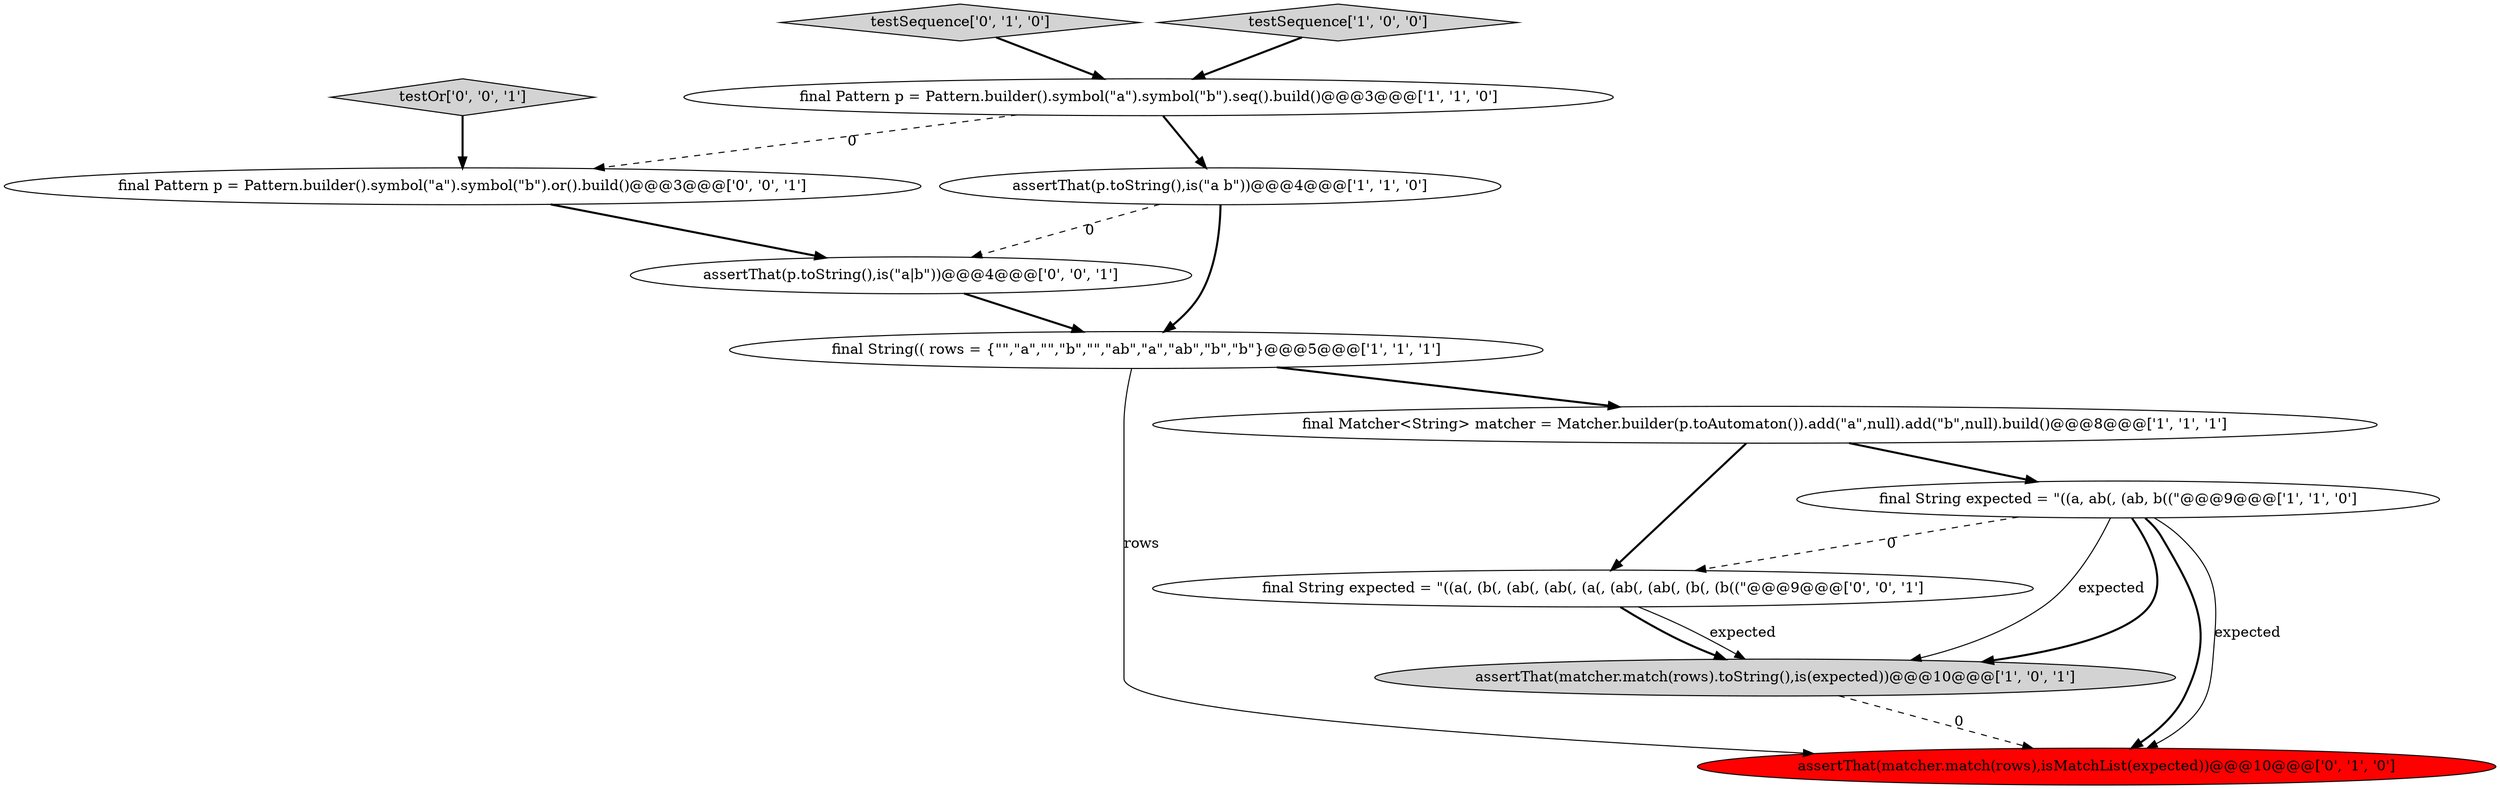 digraph {
4 [style = filled, label = "final String expected = \"((a, ab(, (ab, b((\"@@@9@@@['1', '1', '0']", fillcolor = white, shape = ellipse image = "AAA0AAABBB1BBB"];
0 [style = filled, label = "final Pattern p = Pattern.builder().symbol(\"a\").symbol(\"b\").seq().build()@@@3@@@['1', '1', '0']", fillcolor = white, shape = ellipse image = "AAA0AAABBB1BBB"];
6 [style = filled, label = "final String(( rows = {\"\",\"a\",\"\",\"b\",\"\",\"ab\",\"a\",\"ab\",\"b\",\"b\"}@@@5@@@['1', '1', '1']", fillcolor = white, shape = ellipse image = "AAA0AAABBB1BBB"];
7 [style = filled, label = "assertThat(matcher.match(rows),isMatchList(expected))@@@10@@@['0', '1', '0']", fillcolor = red, shape = ellipse image = "AAA1AAABBB2BBB"];
11 [style = filled, label = "assertThat(p.toString(),is(\"a|b\"))@@@4@@@['0', '0', '1']", fillcolor = white, shape = ellipse image = "AAA0AAABBB3BBB"];
3 [style = filled, label = "assertThat(p.toString(),is(\"a b\"))@@@4@@@['1', '1', '0']", fillcolor = white, shape = ellipse image = "AAA0AAABBB1BBB"];
8 [style = filled, label = "testSequence['0', '1', '0']", fillcolor = lightgray, shape = diamond image = "AAA0AAABBB2BBB"];
12 [style = filled, label = "testOr['0', '0', '1']", fillcolor = lightgray, shape = diamond image = "AAA0AAABBB3BBB"];
2 [style = filled, label = "testSequence['1', '0', '0']", fillcolor = lightgray, shape = diamond image = "AAA0AAABBB1BBB"];
5 [style = filled, label = "final Matcher<String> matcher = Matcher.builder(p.toAutomaton()).add(\"a\",null).add(\"b\",null).build()@@@8@@@['1', '1', '1']", fillcolor = white, shape = ellipse image = "AAA0AAABBB1BBB"];
10 [style = filled, label = "final String expected = \"((a(, (b(, (ab(, (ab(, (a(, (ab(, (ab(, (b(, (b((\"@@@9@@@['0', '0', '1']", fillcolor = white, shape = ellipse image = "AAA0AAABBB3BBB"];
1 [style = filled, label = "assertThat(matcher.match(rows).toString(),is(expected))@@@10@@@['1', '0', '1']", fillcolor = lightgray, shape = ellipse image = "AAA0AAABBB1BBB"];
9 [style = filled, label = "final Pattern p = Pattern.builder().symbol(\"a\").symbol(\"b\").or().build()@@@3@@@['0', '0', '1']", fillcolor = white, shape = ellipse image = "AAA0AAABBB3BBB"];
0->3 [style = bold, label=""];
5->10 [style = bold, label=""];
9->11 [style = bold, label=""];
6->7 [style = solid, label="rows"];
11->6 [style = bold, label=""];
3->6 [style = bold, label=""];
12->9 [style = bold, label=""];
4->7 [style = bold, label=""];
4->7 [style = solid, label="expected"];
8->0 [style = bold, label=""];
6->5 [style = bold, label=""];
2->0 [style = bold, label=""];
4->1 [style = solid, label="expected"];
10->1 [style = solid, label="expected"];
5->4 [style = bold, label=""];
4->1 [style = bold, label=""];
0->9 [style = dashed, label="0"];
1->7 [style = dashed, label="0"];
4->10 [style = dashed, label="0"];
10->1 [style = bold, label=""];
3->11 [style = dashed, label="0"];
}
